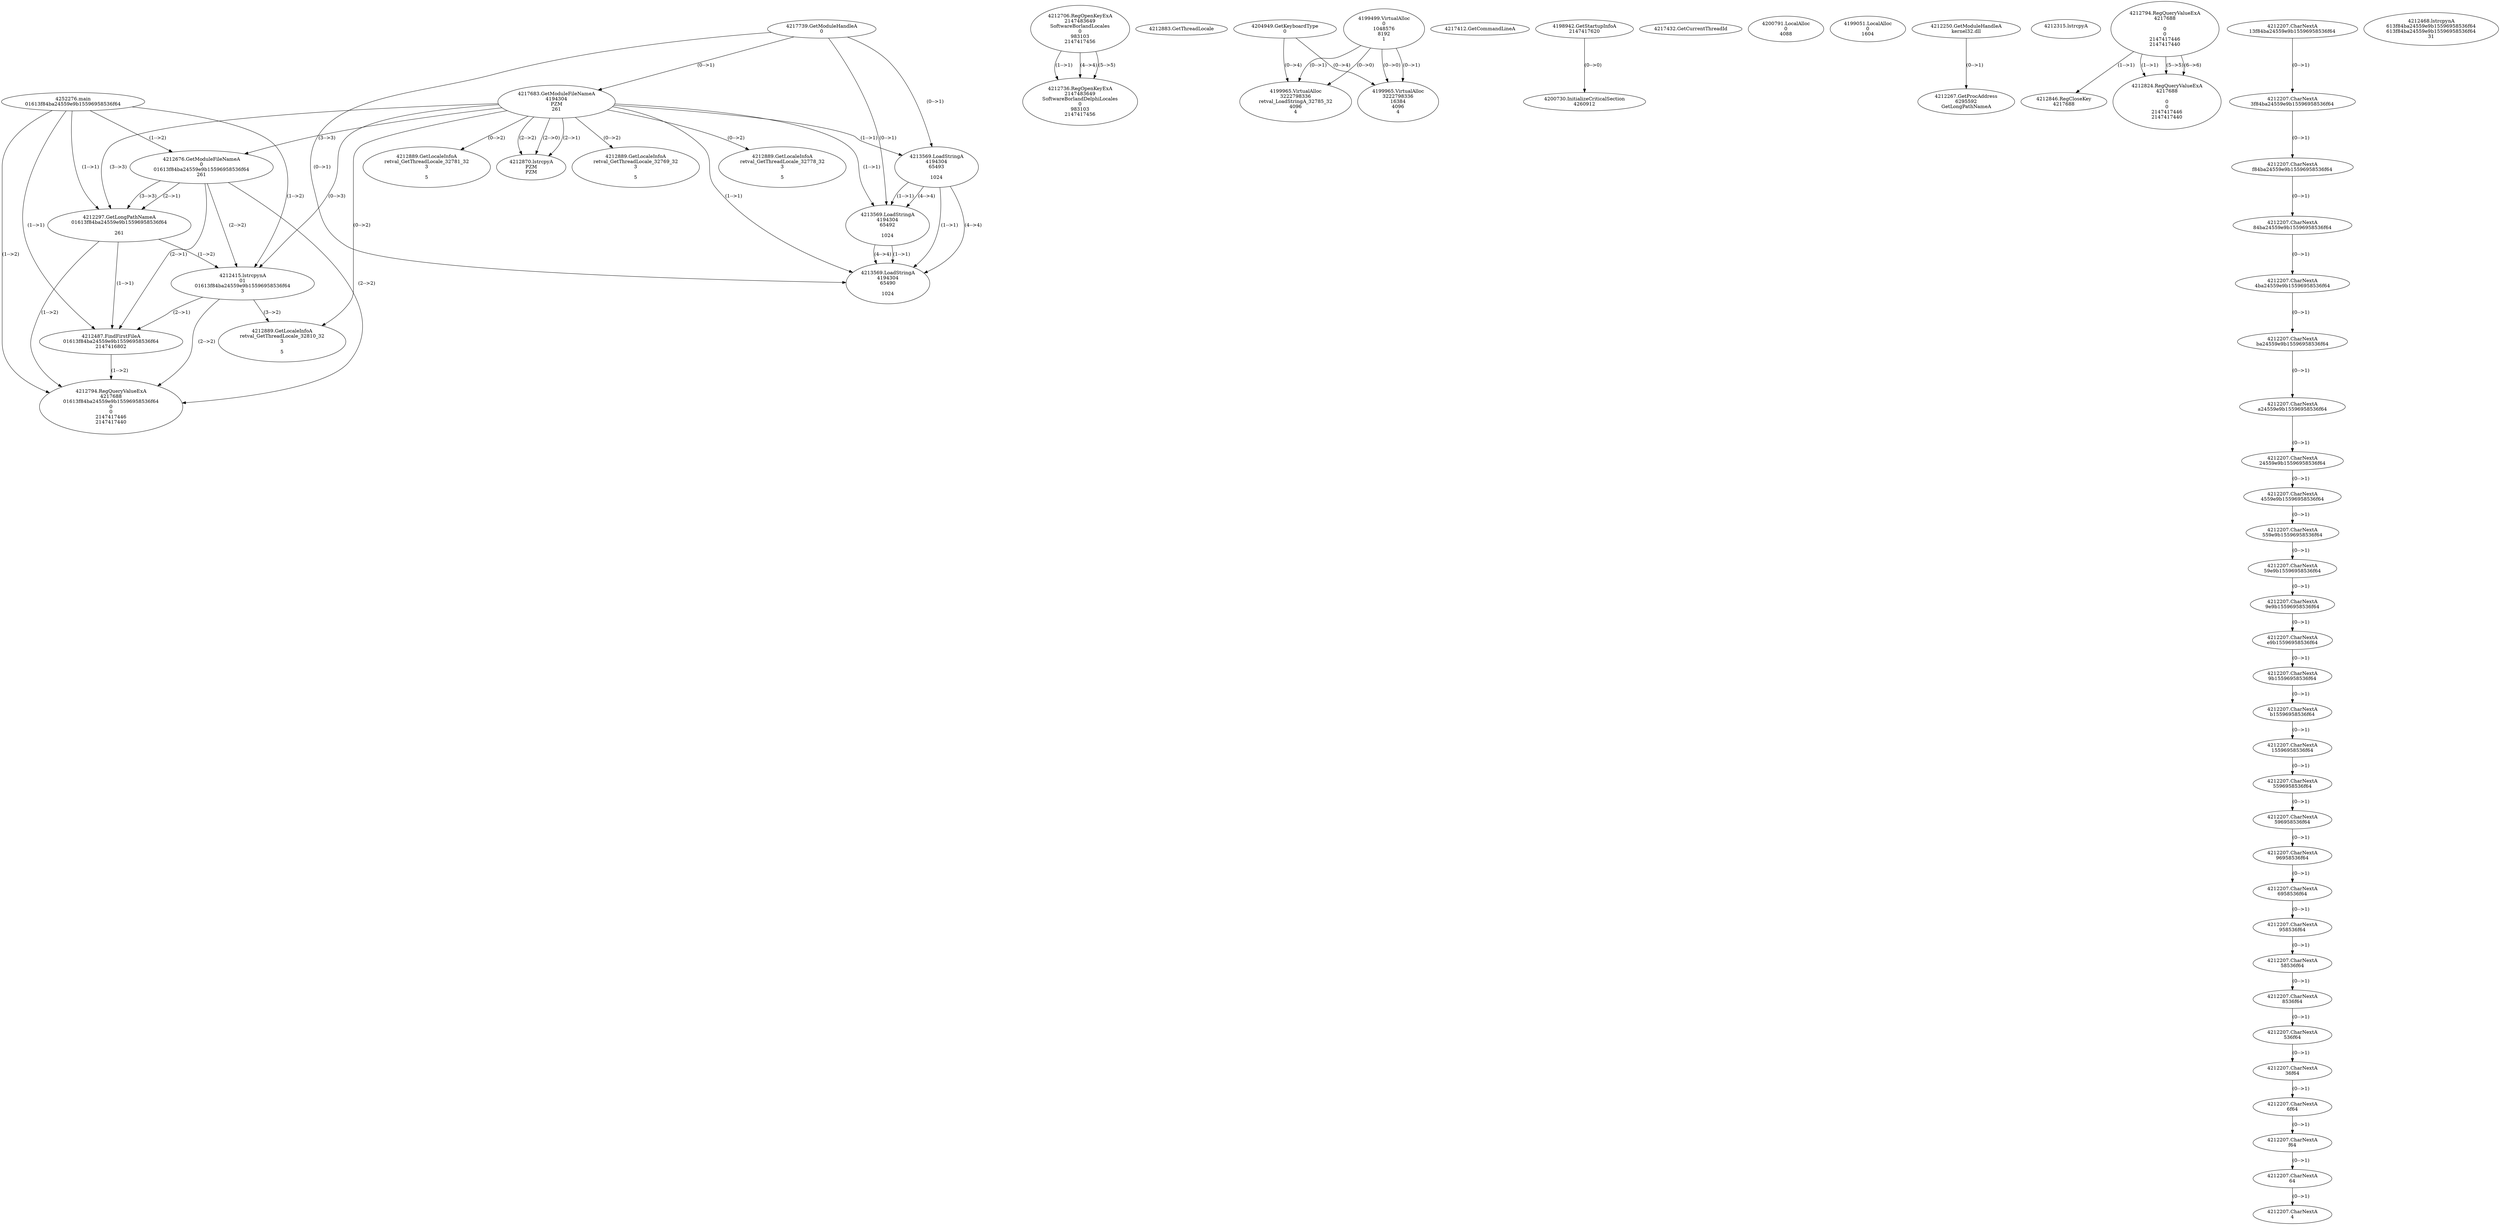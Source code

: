 // Global SCDG with merge call
digraph {
	0 [label="4252276.main
01613f84ba24559e9b15596958536f64"]
	1 [label="4217739.GetModuleHandleA
0"]
	2 [label="4217683.GetModuleFileNameA
4194304
PZM
261"]
	1 -> 2 [label="(0-->1)"]
	3 [label="4212676.GetModuleFileNameA
0
01613f84ba24559e9b15596958536f64
261"]
	0 -> 3 [label="(1-->2)"]
	2 -> 3 [label="(3-->3)"]
	4 [label="4212706.RegOpenKeyExA
2147483649
Software\Borland\Locales
0
983103
2147417456"]
	5 [label="4212736.RegOpenKeyExA
2147483649
Software\Borland\Delphi\Locales
0
983103
2147417456"]
	4 -> 5 [label="(1-->1)"]
	4 -> 5 [label="(4-->4)"]
	4 -> 5 [label="(5-->5)"]
	6 [label="4212870.lstrcpyA
PZM
PZM"]
	2 -> 6 [label="(2-->1)"]
	2 -> 6 [label="(2-->2)"]
	2 -> 6 [label="(2-->0)"]
	7 [label="4212883.GetThreadLocale
"]
	8 [label="4212889.GetLocaleInfoA
retval_GetThreadLocale_32769_32
3

5"]
	2 -> 8 [label="(0-->2)"]
	9 [label="4204949.GetKeyboardType
0"]
	10 [label="4217412.GetCommandLineA
"]
	11 [label="4198942.GetStartupInfoA
2147417620"]
	12 [label="4217432.GetCurrentThreadId
"]
	13 [label="4213569.LoadStringA
4194304
65493

1024"]
	1 -> 13 [label="(0-->1)"]
	2 -> 13 [label="(1-->1)"]
	14 [label="4200730.InitializeCriticalSection
4260912"]
	11 -> 14 [label="(0-->0)"]
	15 [label="4200791.LocalAlloc
0
4088"]
	16 [label="4199499.VirtualAlloc
0
1048576
8192
1"]
	17 [label="4199051.LocalAlloc
0
1604"]
	18 [label="4199965.VirtualAlloc
3222798336
16384
4096
4"]
	16 -> 18 [label="(0-->1)"]
	9 -> 18 [label="(0-->4)"]
	16 -> 18 [label="(0-->0)"]
	19 [label="4212250.GetModuleHandleA
kernel32.dll"]
	20 [label="4212267.GetProcAddress
6295592
GetLongPathNameA"]
	19 -> 20 [label="(0-->1)"]
	21 [label="4212297.GetLongPathNameA
01613f84ba24559e9b15596958536f64

261"]
	0 -> 21 [label="(1-->1)"]
	3 -> 21 [label="(2-->1)"]
	2 -> 21 [label="(3-->3)"]
	3 -> 21 [label="(3-->3)"]
	22 [label="4212315.lstrcpyA

"]
	23 [label="4212794.RegQueryValueExA
4217688

0
0
2147417446
2147417440"]
	24 [label="4212846.RegCloseKey
4217688"]
	23 -> 24 [label="(1-->1)"]
	25 [label="4212889.GetLocaleInfoA
retval_GetThreadLocale_32778_32
3

5"]
	2 -> 25 [label="(0-->2)"]
	26 [label="4213569.LoadStringA
4194304
65492

1024"]
	1 -> 26 [label="(0-->1)"]
	2 -> 26 [label="(1-->1)"]
	13 -> 26 [label="(1-->1)"]
	13 -> 26 [label="(4-->4)"]
	27 [label="4213569.LoadStringA
4194304
65490

1024"]
	1 -> 27 [label="(0-->1)"]
	2 -> 27 [label="(1-->1)"]
	13 -> 27 [label="(1-->1)"]
	26 -> 27 [label="(1-->1)"]
	13 -> 27 [label="(4-->4)"]
	26 -> 27 [label="(4-->4)"]
	28 [label="4212824.RegQueryValueExA
4217688

0
0
2147417446
2147417440"]
	23 -> 28 [label="(1-->1)"]
	23 -> 28 [label="(5-->5)"]
	23 -> 28 [label="(6-->6)"]
	29 [label="4212889.GetLocaleInfoA
retval_GetThreadLocale_32781_32
3

5"]
	2 -> 29 [label="(0-->2)"]
	30 [label="4199965.VirtualAlloc
3222798336
retval_LoadStringA_32785_32
4096
4"]
	16 -> 30 [label="(0-->1)"]
	9 -> 30 [label="(0-->4)"]
	16 -> 30 [label="(0-->0)"]
	31 [label="4212415.lstrcpynA
01
01613f84ba24559e9b15596958536f64
3"]
	0 -> 31 [label="(1-->2)"]
	3 -> 31 [label="(2-->2)"]
	21 -> 31 [label="(1-->2)"]
	2 -> 31 [label="(0-->3)"]
	32 [label="4212207.CharNextA
13f84ba24559e9b15596958536f64"]
	33 [label="4212207.CharNextA
3f84ba24559e9b15596958536f64"]
	32 -> 33 [label="(0-->1)"]
	34 [label="4212207.CharNextA
f84ba24559e9b15596958536f64"]
	33 -> 34 [label="(0-->1)"]
	35 [label="4212207.CharNextA
84ba24559e9b15596958536f64"]
	34 -> 35 [label="(0-->1)"]
	36 [label="4212207.CharNextA
4ba24559e9b15596958536f64"]
	35 -> 36 [label="(0-->1)"]
	37 [label="4212207.CharNextA
ba24559e9b15596958536f64"]
	36 -> 37 [label="(0-->1)"]
	38 [label="4212207.CharNextA
a24559e9b15596958536f64"]
	37 -> 38 [label="(0-->1)"]
	39 [label="4212207.CharNextA
24559e9b15596958536f64"]
	38 -> 39 [label="(0-->1)"]
	40 [label="4212207.CharNextA
4559e9b15596958536f64"]
	39 -> 40 [label="(0-->1)"]
	41 [label="4212207.CharNextA
559e9b15596958536f64"]
	40 -> 41 [label="(0-->1)"]
	42 [label="4212207.CharNextA
59e9b15596958536f64"]
	41 -> 42 [label="(0-->1)"]
	43 [label="4212207.CharNextA
9e9b15596958536f64"]
	42 -> 43 [label="(0-->1)"]
	44 [label="4212207.CharNextA
e9b15596958536f64"]
	43 -> 44 [label="(0-->1)"]
	45 [label="4212207.CharNextA
9b15596958536f64"]
	44 -> 45 [label="(0-->1)"]
	46 [label="4212207.CharNextA
b15596958536f64"]
	45 -> 46 [label="(0-->1)"]
	47 [label="4212207.CharNextA
15596958536f64"]
	46 -> 47 [label="(0-->1)"]
	48 [label="4212207.CharNextA
5596958536f64"]
	47 -> 48 [label="(0-->1)"]
	49 [label="4212207.CharNextA
596958536f64"]
	48 -> 49 [label="(0-->1)"]
	50 [label="4212207.CharNextA
96958536f64"]
	49 -> 50 [label="(0-->1)"]
	51 [label="4212207.CharNextA
6958536f64"]
	50 -> 51 [label="(0-->1)"]
	52 [label="4212207.CharNextA
958536f64"]
	51 -> 52 [label="(0-->1)"]
	53 [label="4212207.CharNextA
58536f64"]
	52 -> 53 [label="(0-->1)"]
	54 [label="4212207.CharNextA
8536f64"]
	53 -> 54 [label="(0-->1)"]
	55 [label="4212207.CharNextA
536f64"]
	54 -> 55 [label="(0-->1)"]
	56 [label="4212207.CharNextA
36f64"]
	55 -> 56 [label="(0-->1)"]
	57 [label="4212207.CharNextA
6f64"]
	56 -> 57 [label="(0-->1)"]
	58 [label="4212207.CharNextA
f64"]
	57 -> 58 [label="(0-->1)"]
	59 [label="4212207.CharNextA
64"]
	58 -> 59 [label="(0-->1)"]
	60 [label="4212207.CharNextA
4"]
	59 -> 60 [label="(0-->1)"]
	61 [label="4212468.lstrcpynA
613f84ba24559e9b15596958536f64
613f84ba24559e9b15596958536f64
31"]
	62 [label="4212487.FindFirstFileA
01613f84ba24559e9b15596958536f64
2147416802"]
	0 -> 62 [label="(1-->1)"]
	3 -> 62 [label="(2-->1)"]
	21 -> 62 [label="(1-->1)"]
	31 -> 62 [label="(2-->1)"]
	63 [label="4212794.RegQueryValueExA
4217688
01613f84ba24559e9b15596958536f64
0
0
2147417446
2147417440"]
	0 -> 63 [label="(1-->2)"]
	3 -> 63 [label="(2-->2)"]
	21 -> 63 [label="(1-->2)"]
	31 -> 63 [label="(2-->2)"]
	62 -> 63 [label="(1-->2)"]
	64 [label="4212889.GetLocaleInfoA
retval_GetThreadLocale_32810_32
3

5"]
	2 -> 64 [label="(0-->2)"]
	31 -> 64 [label="(3-->2)"]
}
